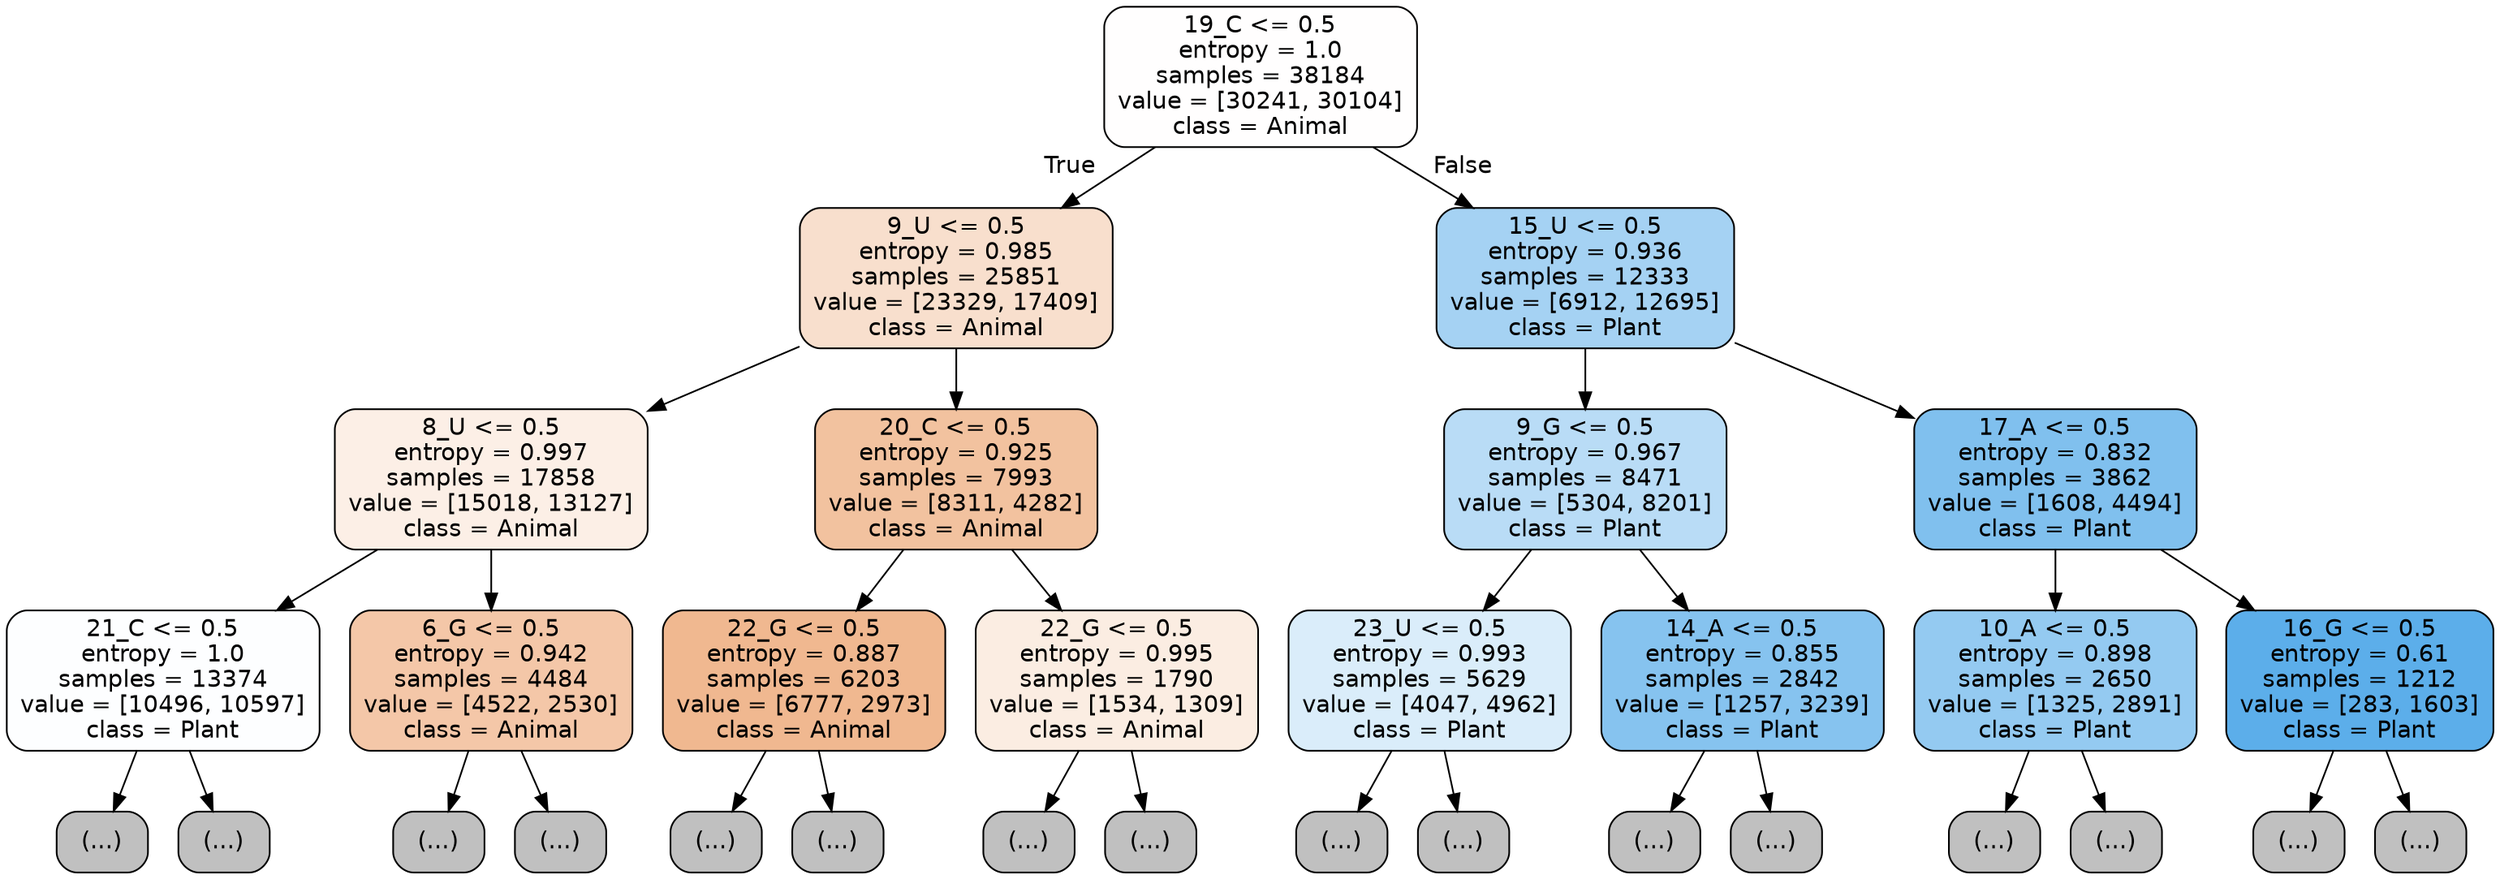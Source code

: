 digraph Tree {
node [shape=box, style="filled, rounded", color="black", fontname="helvetica"] ;
edge [fontname="helvetica"] ;
0 [label="19_C <= 0.5\nentropy = 1.0\nsamples = 38184\nvalue = [30241, 30104]\nclass = Animal", fillcolor="#fffefe"] ;
1 [label="9_U <= 0.5\nentropy = 0.985\nsamples = 25851\nvalue = [23329, 17409]\nclass = Animal", fillcolor="#f8dfcd"] ;
0 -> 1 [labeldistance=2.5, labelangle=45, headlabel="True"] ;
2 [label="8_U <= 0.5\nentropy = 0.997\nsamples = 17858\nvalue = [15018, 13127]\nclass = Animal", fillcolor="#fcefe6"] ;
1 -> 2 ;
3 [label="21_C <= 0.5\nentropy = 1.0\nsamples = 13374\nvalue = [10496, 10597]\nclass = Plant", fillcolor="#fdfeff"] ;
2 -> 3 ;
4 [label="(...)", fillcolor="#C0C0C0"] ;
3 -> 4 ;
5221 [label="(...)", fillcolor="#C0C0C0"] ;
3 -> 5221 ;
6606 [label="6_G <= 0.5\nentropy = 0.942\nsamples = 4484\nvalue = [4522, 2530]\nclass = Animal", fillcolor="#f4c7a8"] ;
2 -> 6606 ;
6607 [label="(...)", fillcolor="#C0C0C0"] ;
6606 -> 6607 ;
8418 [label="(...)", fillcolor="#C0C0C0"] ;
6606 -> 8418 ;
9011 [label="20_C <= 0.5\nentropy = 0.925\nsamples = 7993\nvalue = [8311, 4282]\nclass = Animal", fillcolor="#f2c29f"] ;
1 -> 9011 ;
9012 [label="22_G <= 0.5\nentropy = 0.887\nsamples = 6203\nvalue = [6777, 2973]\nclass = Animal", fillcolor="#f0b890"] ;
9011 -> 9012 ;
9013 [label="(...)", fillcolor="#C0C0C0"] ;
9012 -> 9013 ;
11532 [label="(...)", fillcolor="#C0C0C0"] ;
9012 -> 11532 ;
11815 [label="22_G <= 0.5\nentropy = 0.995\nsamples = 1790\nvalue = [1534, 1309]\nclass = Animal", fillcolor="#fbede2"] ;
9011 -> 11815 ;
11816 [label="(...)", fillcolor="#C0C0C0"] ;
11815 -> 11816 ;
12561 [label="(...)", fillcolor="#C0C0C0"] ;
11815 -> 12561 ;
12678 [label="15_U <= 0.5\nentropy = 0.936\nsamples = 12333\nvalue = [6912, 12695]\nclass = Plant", fillcolor="#a5d2f3"] ;
0 -> 12678 [labeldistance=2.5, labelangle=-45, headlabel="False"] ;
12679 [label="9_G <= 0.5\nentropy = 0.967\nsamples = 8471\nvalue = [5304, 8201]\nclass = Plant", fillcolor="#b9dcf6"] ;
12678 -> 12679 ;
12680 [label="23_U <= 0.5\nentropy = 0.993\nsamples = 5629\nvalue = [4047, 4962]\nclass = Plant", fillcolor="#daedfa"] ;
12679 -> 12680 ;
12681 [label="(...)", fillcolor="#C0C0C0"] ;
12680 -> 12681 ;
14860 [label="(...)", fillcolor="#C0C0C0"] ;
12680 -> 14860 ;
14953 [label="14_A <= 0.5\nentropy = 0.855\nsamples = 2842\nvalue = [1257, 3239]\nclass = Plant", fillcolor="#86c3ef"] ;
12679 -> 14953 ;
14954 [label="(...)", fillcolor="#C0C0C0"] ;
14953 -> 14954 ;
15607 [label="(...)", fillcolor="#C0C0C0"] ;
14953 -> 15607 ;
15808 [label="17_A <= 0.5\nentropy = 0.832\nsamples = 3862\nvalue = [1608, 4494]\nclass = Plant", fillcolor="#80c0ee"] ;
12678 -> 15808 ;
15809 [label="10_A <= 0.5\nentropy = 0.898\nsamples = 2650\nvalue = [1325, 2891]\nclass = Plant", fillcolor="#94caf1"] ;
15808 -> 15809 ;
15810 [label="(...)", fillcolor="#C0C0C0"] ;
15809 -> 15810 ;
16539 [label="(...)", fillcolor="#C0C0C0"] ;
15809 -> 16539 ;
16734 [label="16_G <= 0.5\nentropy = 0.61\nsamples = 1212\nvalue = [283, 1603]\nclass = Plant", fillcolor="#5caeea"] ;
15808 -> 16734 ;
16735 [label="(...)", fillcolor="#C0C0C0"] ;
16734 -> 16735 ;
16874 [label="(...)", fillcolor="#C0C0C0"] ;
16734 -> 16874 ;
}